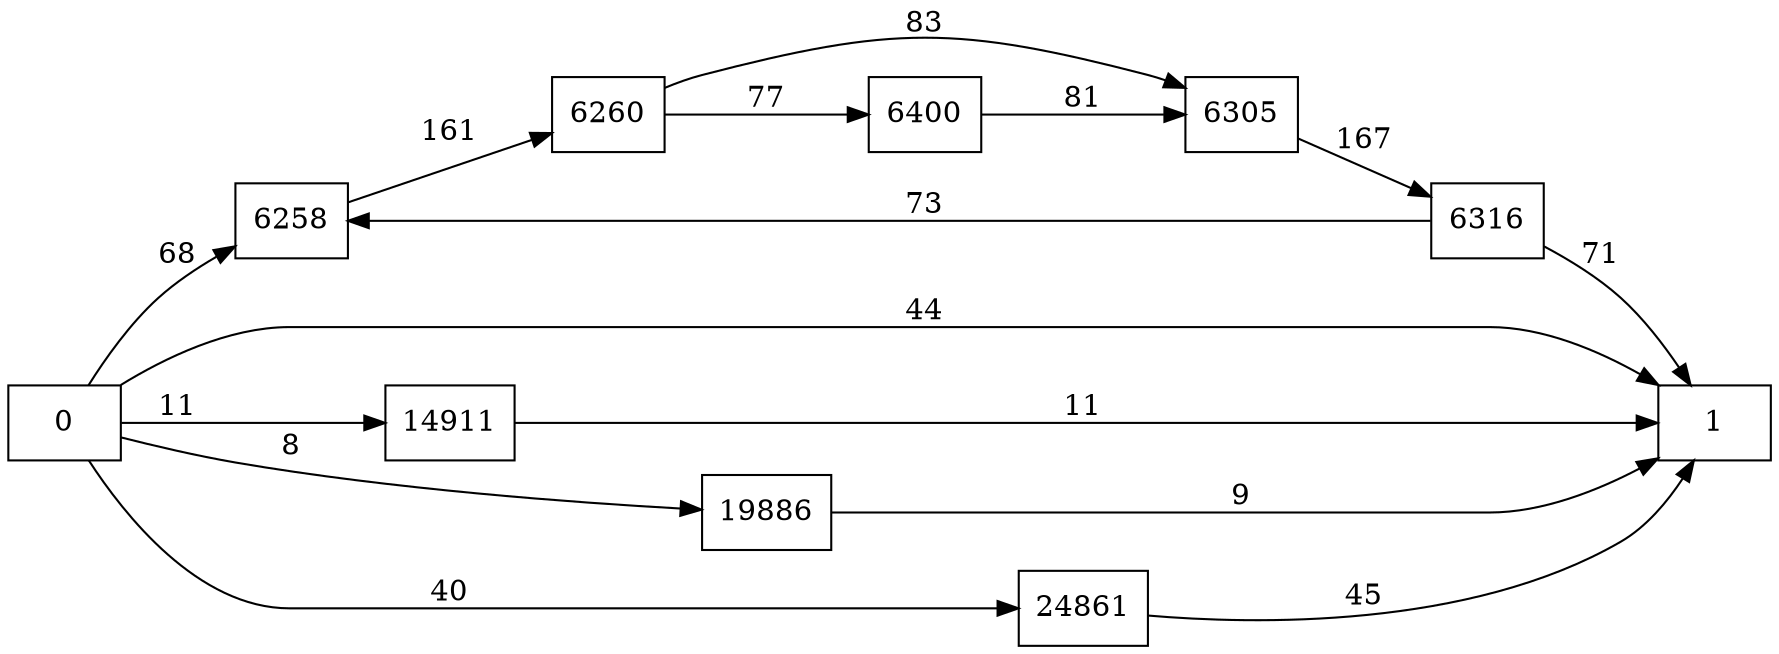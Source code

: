 digraph {
	graph [rankdir=LR]
	node [shape=rectangle]
	6258 -> 6260 [label=161]
	6260 -> 6305 [label=83]
	6260 -> 6400 [label=77]
	6305 -> 6316 [label=167]
	6316 -> 6258 [label=73]
	6316 -> 1 [label=71]
	6400 -> 6305 [label=81]
	14911 -> 1 [label=11]
	19886 -> 1 [label=9]
	24861 -> 1 [label=45]
	0 -> 1 [label=44]
	0 -> 6258 [label=68]
	0 -> 14911 [label=11]
	0 -> 19886 [label=8]
	0 -> 24861 [label=40]
}
